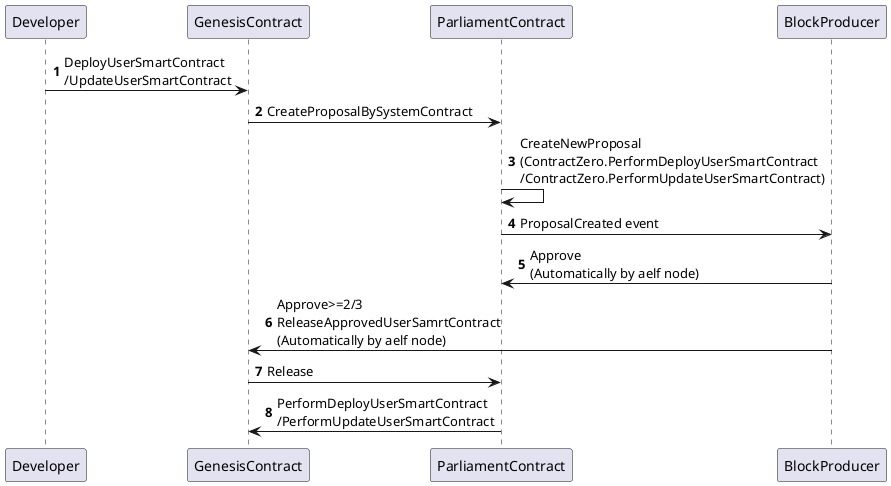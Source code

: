 @startuml

autonumber

Developer -> GenesisContract: DeployUserSmartContract \n/UpdateUserSmartContract
GenesisContract -> ParliamentContract: CreateProposalBySystemContract
ParliamentContract -> ParliamentContract: CreateNewProposal \n(ContractZero.PerformDeployUserSmartContract \n/ContractZero.PerformUpdateUserSmartContract)
ParliamentContract -> BlockProducer: ProposalCreated event
BlockProducer -> ParliamentContract: Approve \n(Automatically by aelf node)

BlockProducer -> GenesisContract: Approve>=2/3 \nReleaseApprovedUserSamrtContract \n(Automatically by aelf node)
GenesisContract -> ParliamentContract: Release
ParliamentContract -> GenesisContract: PerformDeployUserSmartContract \n/PerformUpdateUserSmartContract


@enduml